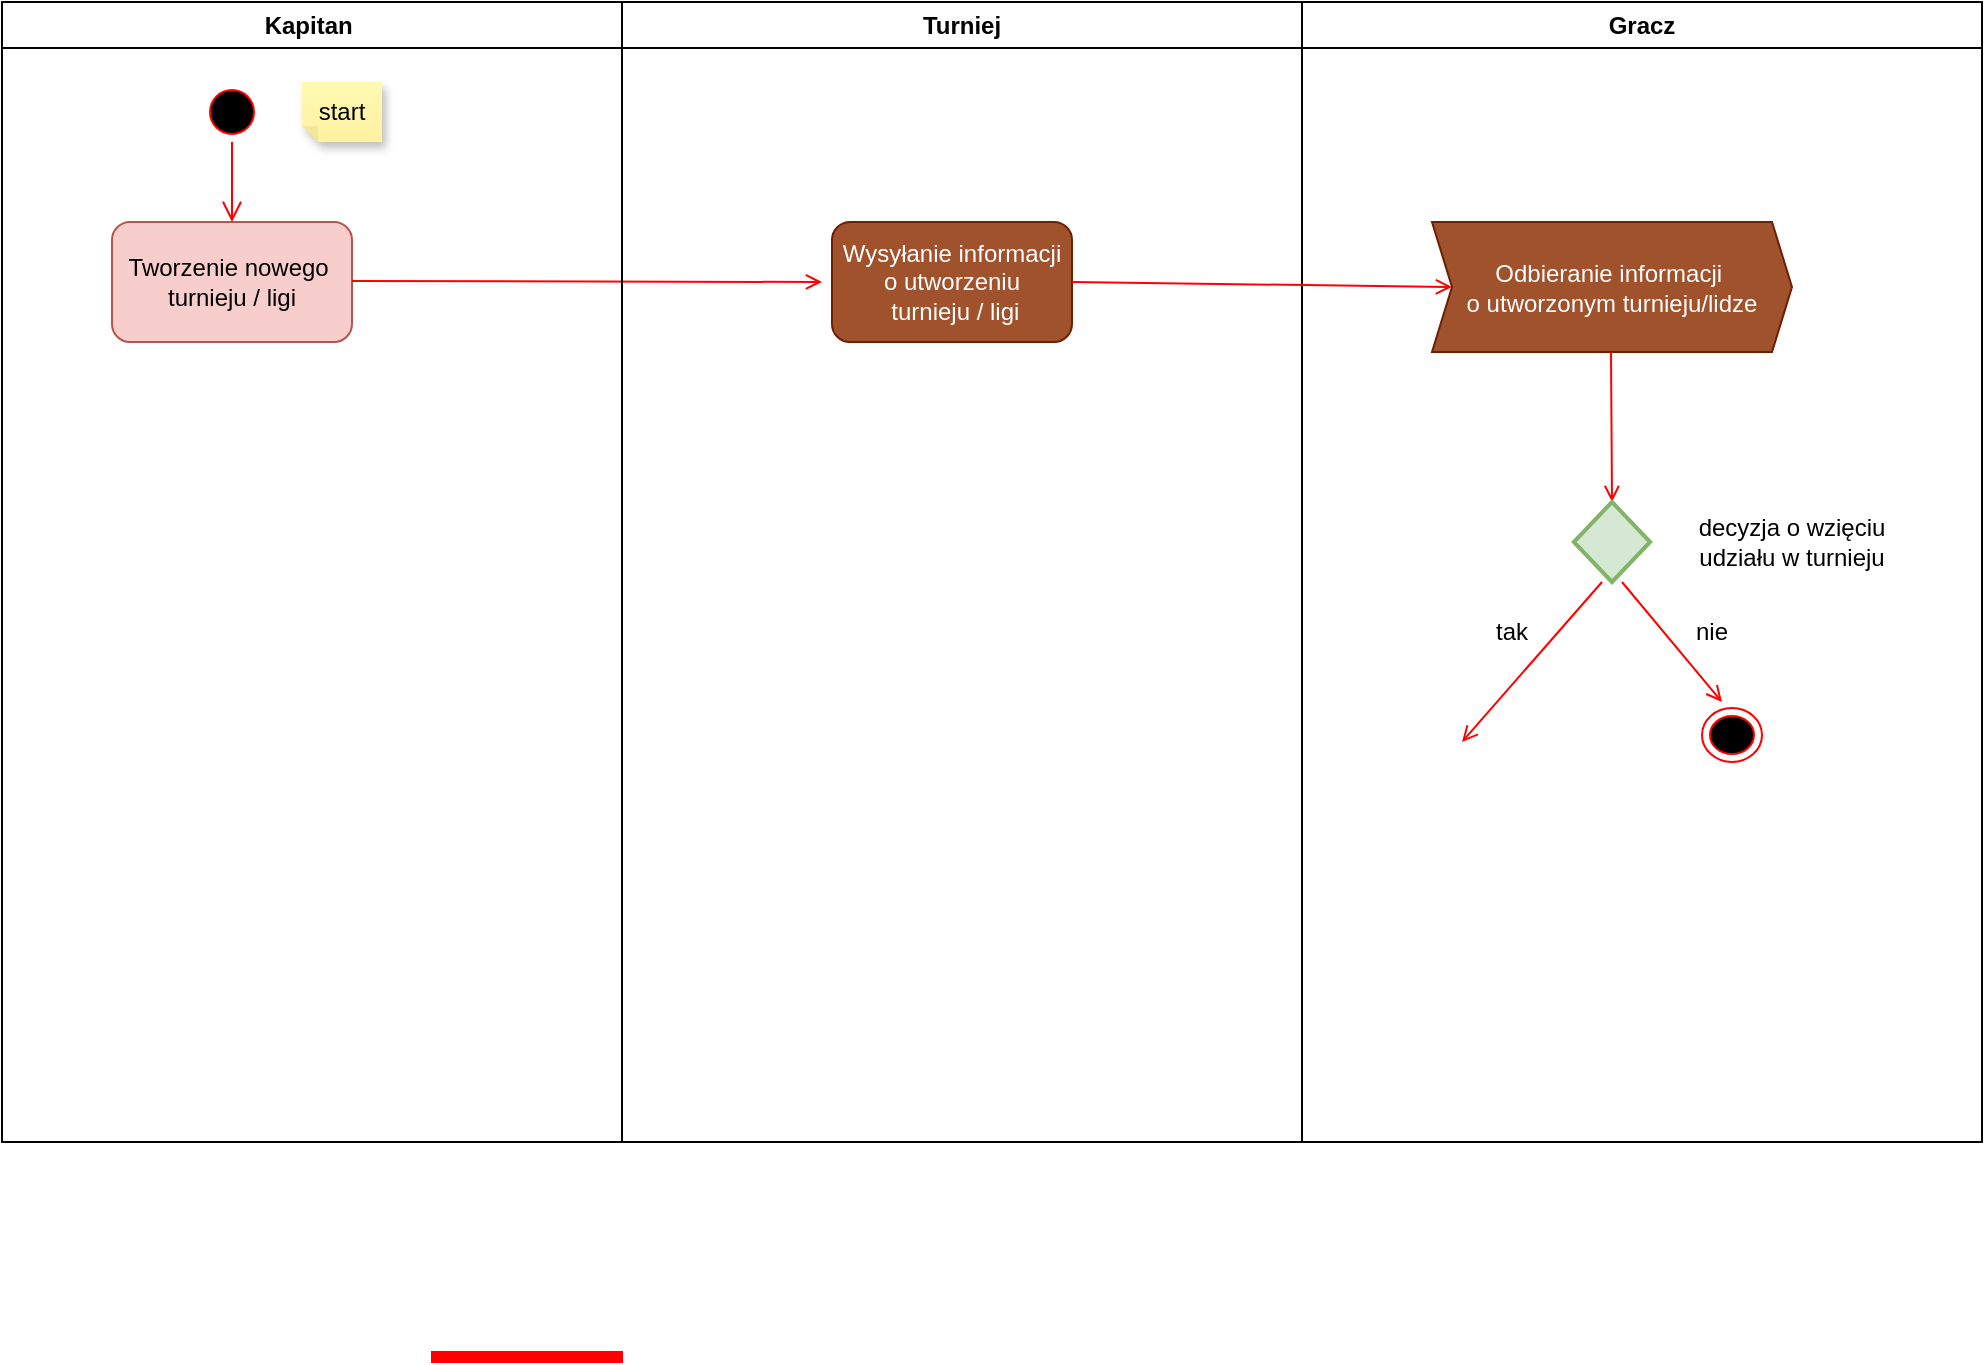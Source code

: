<mxfile version="23.1.4" type="device">
  <diagram name="Page-1" id="e7e014a7-5840-1c2e-5031-d8a46d1fe8dd">
    <mxGraphModel dx="1434" dy="738" grid="1" gridSize="10" guides="1" tooltips="1" connect="1" arrows="1" fold="1" page="1" pageScale="1" pageWidth="1169" pageHeight="826" background="none" math="0" shadow="0">
      <root>
        <mxCell id="0" />
        <mxCell id="1" parent="0" />
        <mxCell id="2" value="Kapitan " style="swimlane;whiteSpace=wrap" parent="1" vertex="1">
          <mxGeometry x="40" y="40" width="310" height="570" as="geometry" />
        </mxCell>
        <mxCell id="5" value="" style="ellipse;shape=startState;fillColor=#000000;strokeColor=#ff0000;" parent="2" vertex="1">
          <mxGeometry x="100" y="40" width="30" height="30" as="geometry" />
        </mxCell>
        <mxCell id="6" value="" style="edgeStyle=elbowEdgeStyle;elbow=horizontal;verticalAlign=bottom;endArrow=open;endSize=8;strokeColor=#FF0000;endFill=1;rounded=0" parent="2" source="5" edge="1">
          <mxGeometry x="100" y="40" as="geometry">
            <mxPoint x="115" y="110" as="targetPoint" />
          </mxGeometry>
        </mxCell>
        <mxCell id="JqCalTuAPM29PYD1mBbm-41" value="start" style="shape=note;whiteSpace=wrap;html=1;backgroundOutline=1;fontColor=#000000;darkOpacity=0.05;fillColor=#FFF9B2;strokeColor=none;fillStyle=solid;direction=west;gradientDirection=north;gradientColor=#FFF2A1;shadow=1;size=8;pointerEvents=1;" parent="2" vertex="1">
          <mxGeometry x="150" y="40" width="40" height="30" as="geometry" />
        </mxCell>
        <mxCell id="JqCalTuAPM29PYD1mBbm-44" value="Tworzenie nowego&amp;nbsp;&lt;br&gt;turnieju / ligi" style="rounded=1;whiteSpace=wrap;html=1;fillColor=#f8cecc;strokeColor=#b85450;" parent="2" vertex="1">
          <mxGeometry x="55" y="110" width="120" height="60" as="geometry" />
        </mxCell>
        <mxCell id="JqCalTuAPM29PYD1mBbm-45" value="" style="edgeStyle=none;strokeColor=#FF0000;endArrow=open;endFill=1;rounded=0;" parent="2" edge="1">
          <mxGeometry width="100" height="100" relative="1" as="geometry">
            <mxPoint x="175" y="139.5" as="sourcePoint" />
            <mxPoint x="410" y="140" as="targetPoint" />
          </mxGeometry>
        </mxCell>
        <mxCell id="3" value="Turniej" style="swimlane;whiteSpace=wrap" parent="1" vertex="1">
          <mxGeometry x="350" y="40" width="340" height="570" as="geometry" />
        </mxCell>
        <mxCell id="JqCalTuAPM29PYD1mBbm-49" value="Wysyłanie informacji o utworzeniu&lt;br&gt;&amp;nbsp;turnieju / ligi" style="rounded=1;whiteSpace=wrap;html=1;fillColor=#a0522d;fontColor=#ffffff;strokeColor=#6D1F00;" parent="3" vertex="1">
          <mxGeometry x="105" y="110" width="120" height="60" as="geometry" />
        </mxCell>
        <mxCell id="4" value="Gracz" style="swimlane;whiteSpace=wrap" parent="1" vertex="1">
          <mxGeometry x="690" y="40" width="340" height="570" as="geometry" />
        </mxCell>
        <mxCell id="JqCalTuAPM29PYD1mBbm-50" value="Odbieranie informacji&amp;nbsp;&lt;br&gt;o utworzonym turnieju/lidze" style="shape=step;perimeter=stepPerimeter;whiteSpace=wrap;html=1;fixedSize=1;size=10;fillColor=#a0522d;fontColor=#ffffff;strokeColor=#6D1F00;" parent="4" vertex="1">
          <mxGeometry x="65" y="110" width="180" height="65" as="geometry" />
        </mxCell>
        <mxCell id="39" value="" style="endArrow=open;strokeColor=#FF0000;endFill=1;rounded=0" parent="4" edge="1">
          <mxGeometry relative="1" as="geometry">
            <mxPoint x="154.5" y="175" as="sourcePoint" />
            <mxPoint x="155" y="250" as="targetPoint" />
            <Array as="points" />
          </mxGeometry>
        </mxCell>
        <mxCell id="JqCalTuAPM29PYD1mBbm-57" value="" style="strokeWidth=2;html=1;shape=mxgraph.flowchart.decision;whiteSpace=wrap;fillColor=#d5e8d4;strokeColor=#82b366;" parent="4" vertex="1">
          <mxGeometry x="135.93" y="250" width="38.13" height="40" as="geometry" />
        </mxCell>
        <mxCell id="JqCalTuAPM29PYD1mBbm-58" value="decyzja o wzięciu udziału w turnieju" style="text;html=1;align=center;verticalAlign=middle;whiteSpace=wrap;rounded=0;" parent="4" vertex="1">
          <mxGeometry x="190" y="240" width="110" height="60" as="geometry" />
        </mxCell>
        <mxCell id="JqCalTuAPM29PYD1mBbm-60" value="" style="endArrow=open;strokeColor=#FF0000;endFill=1;rounded=0" parent="4" edge="1">
          <mxGeometry relative="1" as="geometry">
            <mxPoint x="160" y="290" as="sourcePoint" />
            <mxPoint x="210" y="350" as="targetPoint" />
            <Array as="points" />
          </mxGeometry>
        </mxCell>
        <mxCell id="JqCalTuAPM29PYD1mBbm-77" value="" style="endArrow=open;strokeColor=#FF0000;endFill=1;rounded=0" parent="4" edge="1">
          <mxGeometry relative="1" as="geometry">
            <mxPoint x="150" y="290" as="sourcePoint" />
            <mxPoint x="80" y="370" as="targetPoint" />
            <Array as="points" />
          </mxGeometry>
        </mxCell>
        <mxCell id="JqCalTuAPM29PYD1mBbm-79" value="tak" style="text;html=1;align=center;verticalAlign=middle;whiteSpace=wrap;rounded=0;" parent="4" vertex="1">
          <mxGeometry x="90" y="310" width="30" height="10" as="geometry" />
        </mxCell>
        <mxCell id="JqCalTuAPM29PYD1mBbm-78" value="nie" style="text;html=1;align=center;verticalAlign=middle;whiteSpace=wrap;rounded=0;" parent="4" vertex="1">
          <mxGeometry x="190" y="310" width="30" height="10" as="geometry" />
        </mxCell>
        <mxCell id="JqCalTuAPM29PYD1mBbm-80" value="" style="ellipse;html=1;shape=endState;fillColor=#000000;strokeColor=#ff0000;" parent="4" vertex="1">
          <mxGeometry x="200" y="353" width="30" height="27" as="geometry" />
        </mxCell>
        <mxCell id="34" value="" style="whiteSpace=wrap;strokeColor=#FF0000;fillColor=#FF0000;rotation=90;" parent="1" vertex="1">
          <mxGeometry x="300" y="670" width="5" height="95" as="geometry" />
        </mxCell>
        <mxCell id="JqCalTuAPM29PYD1mBbm-55" value="" style="edgeStyle=none;strokeColor=#FF0000;endArrow=open;endFill=1;rounded=0;entryX=0;entryY=0.5;entryDx=0;entryDy=0;exitX=1;exitY=0.5;exitDx=0;exitDy=0;" parent="1" source="JqCalTuAPM29PYD1mBbm-49" target="JqCalTuAPM29PYD1mBbm-50" edge="1">
          <mxGeometry width="100" height="100" relative="1" as="geometry">
            <mxPoint x="510" y="179.5" as="sourcePoint" />
            <mxPoint x="685" y="180" as="targetPoint" />
          </mxGeometry>
        </mxCell>
      </root>
    </mxGraphModel>
  </diagram>
</mxfile>
